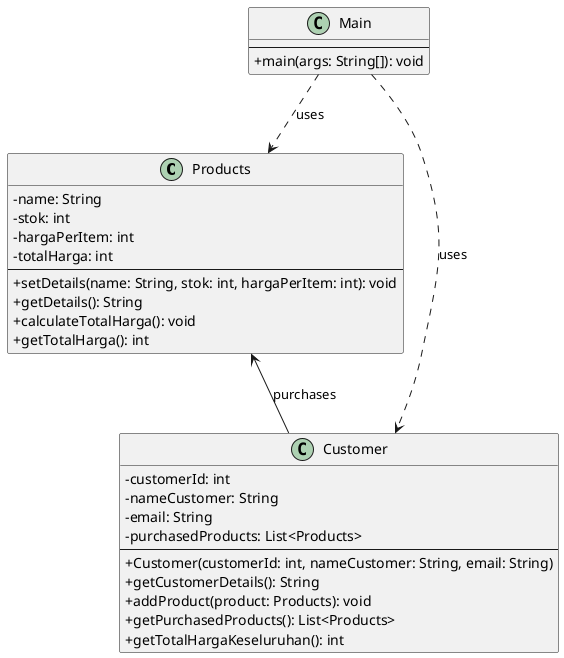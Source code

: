 //PROGRAM DIAGRAM UML PRAKTIKUM SESI 6

@startuml = startuml
skinparam ClassAttributeIconSize 0

class Products {
    - name: String
    - stok: int
    - hargaPerItem: int
    - totalHarga: int
    --
    + setDetails(name: String, stok: int, hargaPerItem: int): void
    + getDetails(): String
    + calculateTotalHarga(): void
    + getTotalHarga(): int
}

class Customer {
    - customerId: int
    - nameCustomer: String
    - email: String
    - purchasedProducts: List<Products>
    --
    + Customer(customerId: int, nameCustomer: String, email: String)
    + getCustomerDetails(): String
    + addProduct(product: Products): void
    + getPurchasedProducts(): List<Products>
    + getTotalHargaKeseluruhan(): int
}

class Main {
    --
    + main(args: String[]): void
}

Products <-- Customer : purchases
Main ..>  Products: uses
Main ..> Customer: uses
@enduml

@enduml
